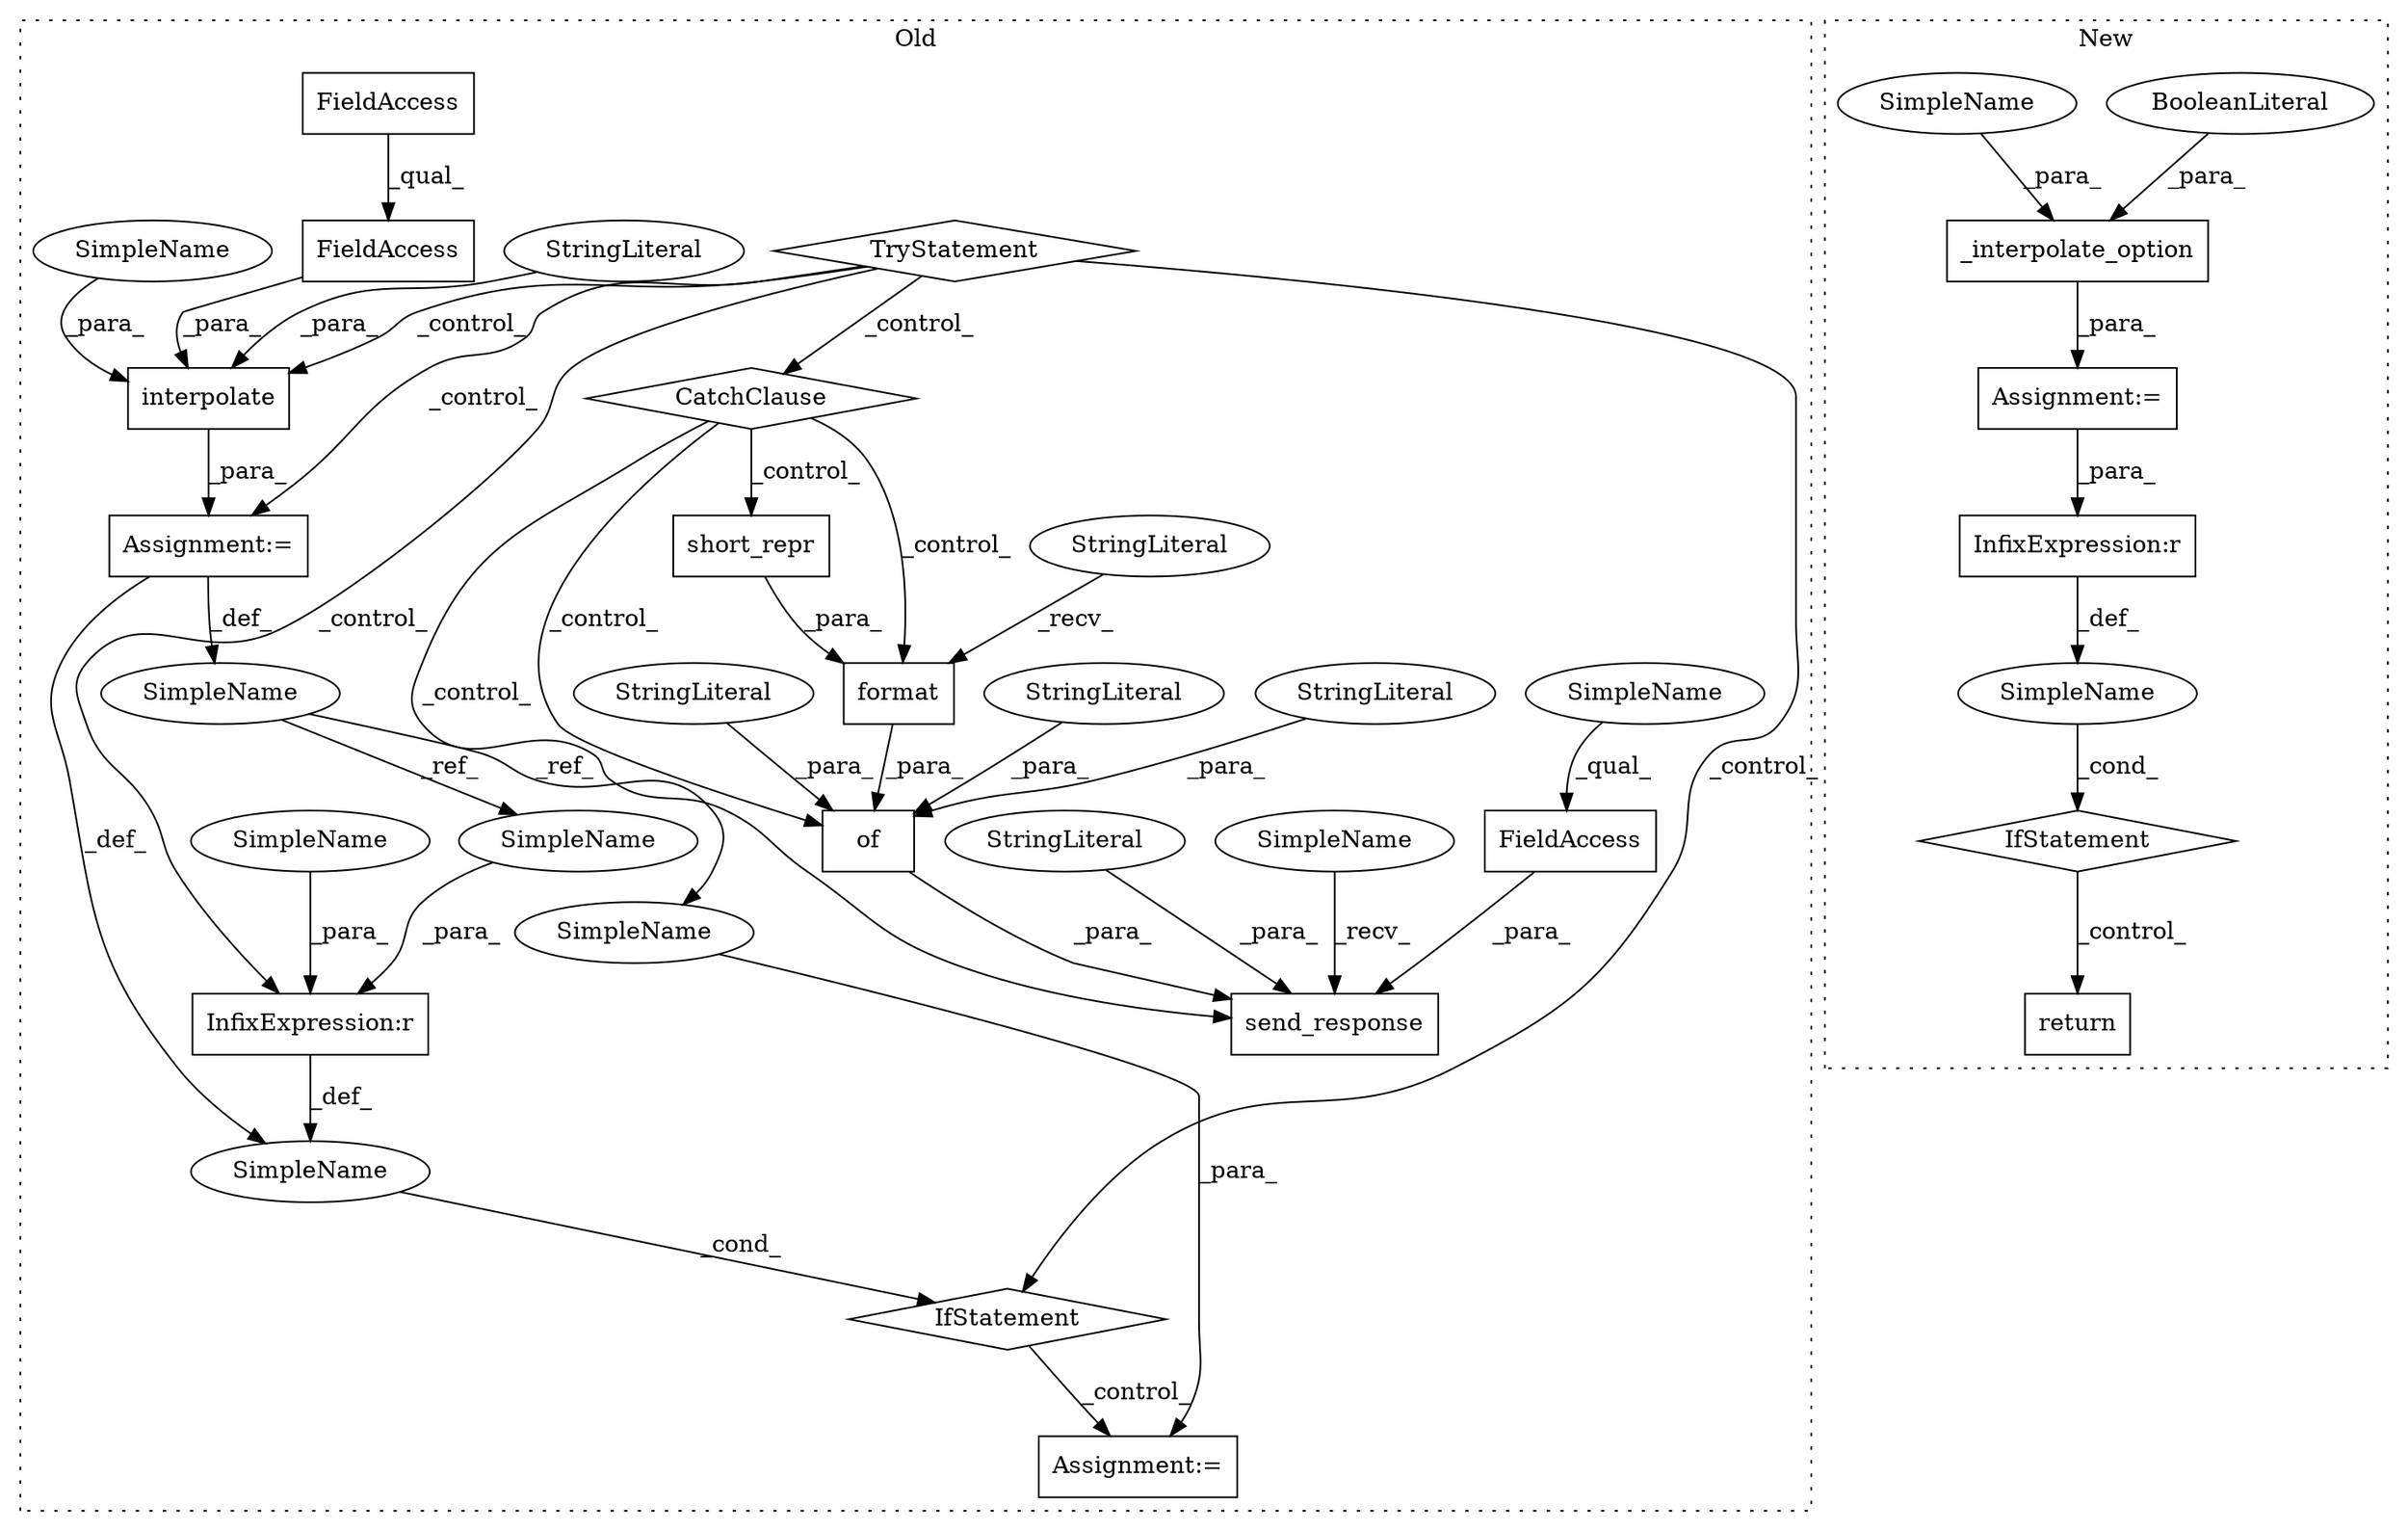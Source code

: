 digraph G {
subgraph cluster0 {
1 [label="send_response" a="32" s="51918,52047" l="14,1" shape="box"];
3 [label="StringLiteral" a="45" s="51950" l="8" shape="ellipse"];
5 [label="of" a="32" s="51963,52046" l="3,1" shape="box"];
6 [label="StringLiteral" a="45" s="51966" l="6" shape="ellipse"];
7 [label="StringLiteral" a="45" s="51973" l="8" shape="ellipse"];
8 [label="StringLiteral" a="45" s="51982" l="6" shape="ellipse"];
12 [label="format" a="32" s="52020,52045" l="7,1" shape="box"];
14 [label="FieldAccess" a="22" s="51932" l="17" shape="box"];
15 [label="TryStatement" a="54" s="51586" l="4" shape="diamond"];
16 [label="interpolate" a="32" s="51609,51651" l="12,1" shape="box"];
18 [label="CatchClause" a="12" s="51877,51901" l="13,2" shape="diamond"];
19 [label="StringLiteral" a="45" s="51989" l="30" shape="ellipse"];
20 [label="StringLiteral" a="45" s="51626" l="6" shape="ellipse"];
21 [label="short_repr" a="32" s="52027,52042" l="11,1" shape="box"];
22 [label="FieldAccess" a="22" s="51633" l="18" shape="box"];
23 [label="FieldAccess" a="22" s="51633" l="12" shape="box"];
24 [label="Assignment:=" a="7" s="51608" l="1" shape="box"];
25 [label="Assignment:=" a="7" s="51700" l="1" shape="box"];
26 [label="InfixExpression:r" a="27" s="51674" l="4" shape="box"];
27 [label="SimpleName" a="42" s="51600" l="8" shape="ellipse"];
28 [label="SimpleName" a="42" s="" l="" shape="ellipse"];
29 [label="IfStatement" a="25" s="51662,51682" l="4,2" shape="diamond"];
30 [label="SimpleName" a="42" s="51621" l="4" shape="ellipse"];
31 [label="SimpleName" a="42" s="51678" l="4" shape="ellipse"];
33 [label="SimpleName" a="42" s="51701" l="8" shape="ellipse"];
34 [label="SimpleName" a="42" s="51666" l="8" shape="ellipse"];
35 [label="SimpleName" a="42" s="51932" l="4" shape="ellipse"];
36 [label="SimpleName" a="42" s="51913" l="4" shape="ellipse"];
label = "Old";
style="dotted";
}
subgraph cluster1 {
2 [label="IfStatement" a="25" s="50825,50841" l="4,2" shape="diamond"];
4 [label="Assignment:=" a="7" s="50780" l="1" shape="box"];
9 [label="SimpleName" a="42" s="" l="" shape="ellipse"];
10 [label="return" a="41" s="50853" l="7" shape="box"];
11 [label="_interpolate_option" a="32" s="50786,50816" l="20,1" shape="box"];
13 [label="InfixExpression:r" a="27" s="50833" l="4" shape="box"];
17 [label="BooleanLiteral" a="9" s="50811" l="5" shape="ellipse"];
32 [label="SimpleName" a="42" s="50806" l="4" shape="ellipse"];
label = "New";
style="dotted";
}
2 -> 10 [label="_control_"];
3 -> 1 [label="_para_"];
4 -> 13 [label="_para_"];
5 -> 1 [label="_para_"];
6 -> 5 [label="_para_"];
7 -> 5 [label="_para_"];
8 -> 5 [label="_para_"];
9 -> 2 [label="_cond_"];
11 -> 4 [label="_para_"];
12 -> 5 [label="_para_"];
13 -> 9 [label="_def_"];
14 -> 1 [label="_para_"];
15 -> 29 [label="_control_"];
15 -> 18 [label="_control_"];
15 -> 26 [label="_control_"];
15 -> 24 [label="_control_"];
15 -> 16 [label="_control_"];
16 -> 24 [label="_para_"];
17 -> 11 [label="_para_"];
18 -> 12 [label="_control_"];
18 -> 1 [label="_control_"];
18 -> 5 [label="_control_"];
18 -> 21 [label="_control_"];
19 -> 12 [label="_recv_"];
20 -> 16 [label="_para_"];
21 -> 12 [label="_para_"];
22 -> 16 [label="_para_"];
23 -> 22 [label="_qual_"];
24 -> 28 [label="_def_"];
24 -> 27 [label="_def_"];
26 -> 28 [label="_def_"];
27 -> 34 [label="_ref_"];
27 -> 33 [label="_ref_"];
28 -> 29 [label="_cond_"];
29 -> 25 [label="_control_"];
30 -> 16 [label="_para_"];
31 -> 26 [label="_para_"];
32 -> 11 [label="_para_"];
33 -> 25 [label="_para_"];
34 -> 26 [label="_para_"];
35 -> 14 [label="_qual_"];
36 -> 1 [label="_recv_"];
}
